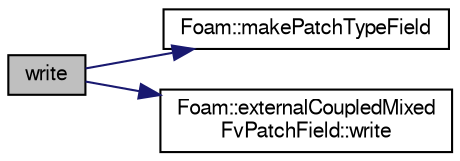 digraph "write"
{
  bgcolor="transparent";
  edge [fontname="FreeSans",fontsize="10",labelfontname="FreeSans",labelfontsize="10"];
  node [fontname="FreeSans",fontsize="10",shape=record];
  rankdir="LR";
  Node553 [label="write",height=0.2,width=0.4,color="black", fillcolor="grey75", style="filled", fontcolor="black"];
  Node553 -> Node554 [color="midnightblue",fontsize="10",style="solid",fontname="FreeSans"];
  Node554 [label="Foam::makePatchTypeField",height=0.2,width=0.4,color="black",URL="$a21124.html#a44a8c9a8ab08f6bf1f84bf3dab3f82a2"];
  Node553 -> Node555 [color="midnightblue",fontsize="10",style="solid",fontname="FreeSans"];
  Node555 [label="Foam::externalCoupledMixed\lFvPatchField::write",height=0.2,width=0.4,color="black",URL="$a22082.html#a293fdfec8bdfbd5c3913ab4c9f3454ff",tooltip="Write. "];
}
